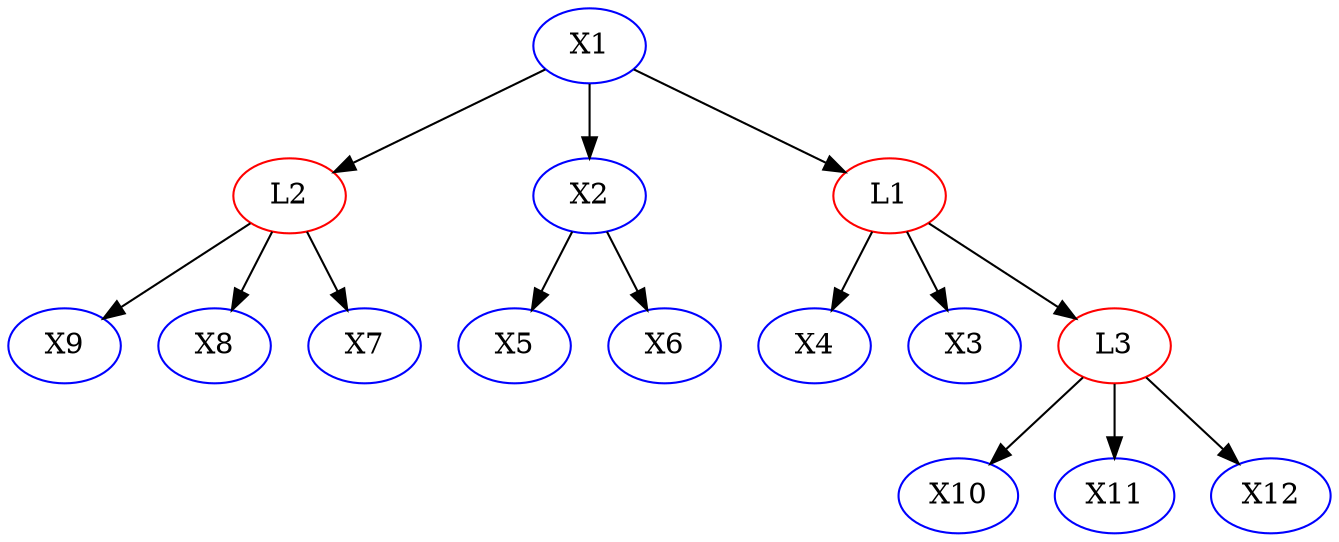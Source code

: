 digraph {
X4 [color = blue]; X9 [color = blue]; X10 [color = blue]; L2 [color = red]; X3 [color = blue]; X1 [color = blue]; X11 [color = blue]; X5 [color = blue]; X6 [color = blue]; X2 [color = blue]; L1 [color = red]; L3 [color = red]; X12 [color = blue]; X8 [color = blue]; X7 [color = blue]; 
subgraph Undirected {
edge [dir=none, color=black]
}

subgraph Directed {
edge [color=black]
L3 -> X12
X1 -> L2
X2 -> X5
X1 -> L1
X2 -> X6
L2 -> X7
L2 -> X8
L2 -> X9
L1 -> L3
L3 -> X10
L1 -> X4
L3 -> X11
X1 -> X2
L1 -> X3
}

}
